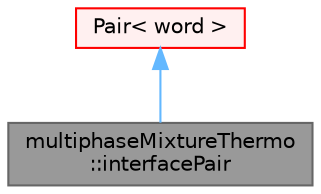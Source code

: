 digraph "multiphaseMixtureThermo::interfacePair"
{
 // LATEX_PDF_SIZE
  bgcolor="transparent";
  edge [fontname=Helvetica,fontsize=10,labelfontname=Helvetica,labelfontsize=10];
  node [fontname=Helvetica,fontsize=10,shape=box,height=0.2,width=0.4];
  Node1 [id="Node000001",label="multiphaseMixtureThermo\l::interfacePair",height=0.2,width=0.4,color="gray40", fillcolor="grey60", style="filled", fontcolor="black",tooltip=" "];
  Node2 -> Node1 [id="edge1_Node000001_Node000002",dir="back",color="steelblue1",style="solid",tooltip=" "];
  Node2 [id="Node000002",label="Pair\< word \>",height=0.2,width=0.4,color="red", fillcolor="#FFF0F0", style="filled",URL="$classFoam_1_1Pair.html",tooltip=" "];
}
